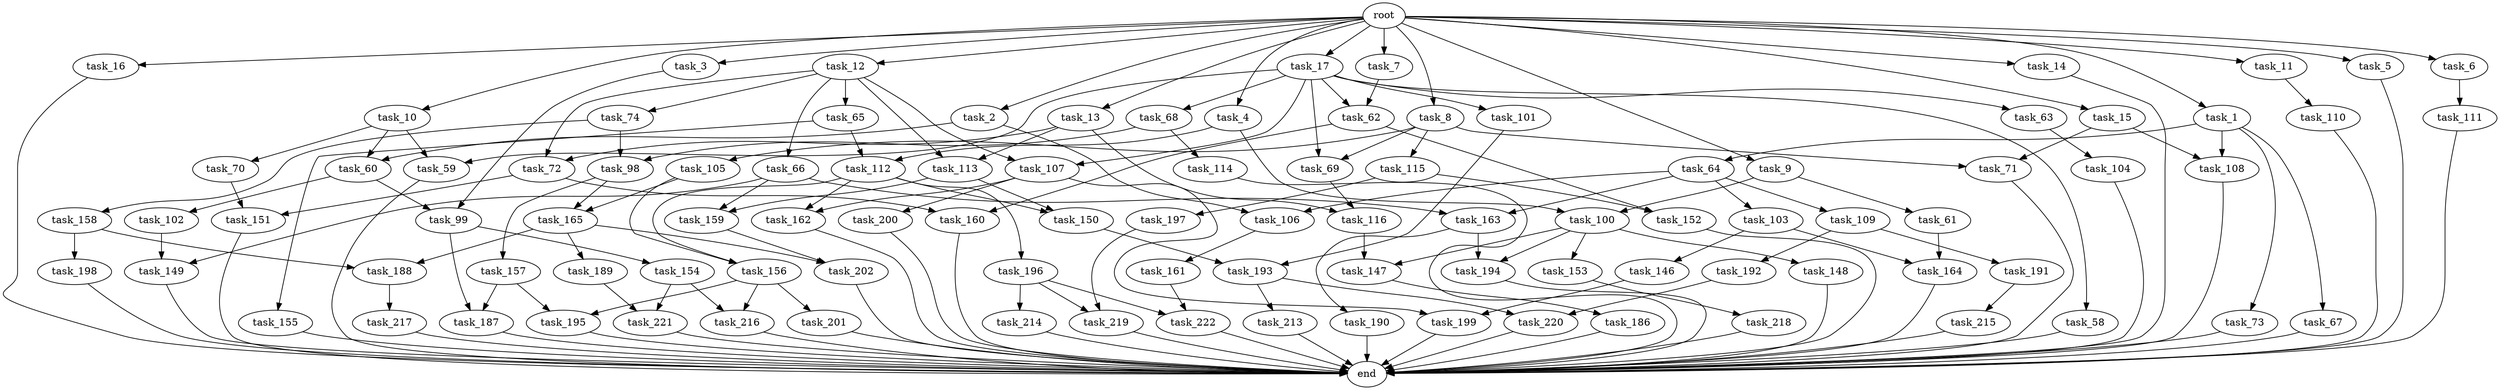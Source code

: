 digraph G {
  task_149 [size="1717986918.400000"];
  task_98 [size="970662608.896000"];
  task_192 [size="34359738.368000"];
  task_16 [size="1.024000"];
  task_115 [size="137438953.472000"];
  task_158 [size="549755813.888000"];
  task_12 [size="1.024000"];
  task_190 [size="214748364.800000"];
  task_150 [size="970662608.896000"];
  task_114 [size="420906795.008000"];
  task_102 [size="77309411.328000"];
  task_11 [size="1.024000"];
  task_113 [size="627065225.216000"];
  task_68 [size="420906795.008000"];
  task_101 [size="420906795.008000"];
  task_58 [size="420906795.008000"];
  task_104 [size="214748364.800000"];
  task_162 [size="730144440.320000"];
  task_151 [size="343597383.680000"];
  task_62 [size="730144440.320000"];
  task_219 [size="841813590.016000"];
  task_8 [size="1.024000"];
  task_1 [size="1.024000"];
  task_2 [size="1.024000"];
  task_156 [size="635655159.808000"];
  task_218 [size="34359738.368000"];
  task_6 [size="1.024000"];
  task_147 [size="1168231104.512000"];
  task_72 [size="627065225.216000"];
  task_200 [size="309237645.312000"];
  task_63 [size="420906795.008000"];
  task_217 [size="309237645.312000"];
  task_14 [size="1.024000"];
  root [size="0.000000"];
  task_202 [size="687194767.360000"];
  task_216 [size="1168231104.512000"];
  task_99 [size="773094113.280000"];
  task_7 [size="1.024000"];
  task_74 [size="77309411.328000"];
  task_148 [size="309237645.312000"];
  task_159 [size="1408749273.088000"];
  task_220 [size="1168231104.512000"];
  task_152 [size="996432412.672000"];
  task_106 [size="446676598.784000"];
  task_157 [size="858993459.200000"];
  task_198 [size="309237645.312000"];
  task_214 [size="420906795.008000"];
  task_215 [size="420906795.008000"];
  task_155 [size="214748364.800000"];
  task_195 [size="996432412.672000"];
  task_108 [size="1005022347.264000"];
  task_110 [size="858993459.200000"];
  task_66 [size="77309411.328000"];
  task_4 [size="1.024000"];
  task_103 [size="309237645.312000"];
  task_191 [size="34359738.368000"];
  task_112 [size="635655159.808000"];
  task_199 [size="386547056.640000"];
  task_65 [size="77309411.328000"];
  task_69 [size="558345748.480000"];
  task_73 [size="309237645.312000"];
  task_59 [size="635655159.808000"];
  task_188 [size="446676598.784000"];
  task_61 [size="34359738.368000"];
  task_107 [size="498216206.336000"];
  task_154 [size="137438953.472000"];
  task_10 [size="1.024000"];
  task_213 [size="309237645.312000"];
  task_13 [size="1.024000"];
  task_163 [size="1168231104.512000"];
  task_186 [size="695784701.952000"];
  task_187 [size="274877906.944000"];
  task_153 [size="309237645.312000"];
  task_64 [size="309237645.312000"];
  task_15 [size="1.024000"];
  end [size="0.000000"];
  task_164 [size="171798691.840000"];
  task_196 [size="420906795.008000"];
  task_70 [size="214748364.800000"];
  task_160 [size="893353197.568000"];
  task_193 [size="627065225.216000"];
  task_3 [size="1.024000"];
  task_71 [size="833223655.424000"];
  task_197 [size="137438953.472000"];
  task_105 [size="137438953.472000"];
  task_201 [size="858993459.200000"];
  task_194 [size="523986010.112000"];
  task_109 [size="309237645.312000"];
  task_60 [size="352187318.272000"];
  task_9 [size="1.024000"];
  task_5 [size="1.024000"];
  task_67 [size="309237645.312000"];
  task_161 [size="137438953.472000"];
  task_100 [size="455266533.376000"];
  task_146 [size="34359738.368000"];
  task_17 [size="1.024000"];
  task_165 [size="1073741824.000000"];
  task_189 [size="137438953.472000"];
  task_116 [size="764504178.688000"];
  task_111 [size="420906795.008000"];
  task_222 [size="841813590.016000"];
  task_221 [size="730144440.320000"];

  task_149 -> end [size="1.000000"];
  task_98 -> task_157 [size="838860800.000000"];
  task_98 -> task_165 [size="838860800.000000"];
  task_192 -> task_220 [size="838860800.000000"];
  task_16 -> end [size="1.000000"];
  task_115 -> task_152 [size="134217728.000000"];
  task_115 -> task_197 [size="134217728.000000"];
  task_158 -> task_188 [size="301989888.000000"];
  task_158 -> task_198 [size="301989888.000000"];
  task_12 -> task_74 [size="75497472.000000"];
  task_12 -> task_65 [size="75497472.000000"];
  task_12 -> task_113 [size="75497472.000000"];
  task_12 -> task_66 [size="75497472.000000"];
  task_12 -> task_72 [size="75497472.000000"];
  task_12 -> task_107 [size="75497472.000000"];
  task_190 -> end [size="1.000000"];
  task_150 -> task_193 [size="536870912.000000"];
  task_114 -> end [size="1.000000"];
  task_102 -> task_149 [size="838860800.000000"];
  task_11 -> task_110 [size="838860800.000000"];
  task_113 -> task_150 [size="536870912.000000"];
  task_113 -> task_159 [size="536870912.000000"];
  task_68 -> task_114 [size="411041792.000000"];
  task_68 -> task_98 [size="411041792.000000"];
  task_101 -> task_193 [size="75497472.000000"];
  task_58 -> end [size="1.000000"];
  task_104 -> end [size="1.000000"];
  task_162 -> end [size="1.000000"];
  task_151 -> end [size="1.000000"];
  task_62 -> task_160 [size="838860800.000000"];
  task_62 -> task_152 [size="838860800.000000"];
  task_219 -> end [size="1.000000"];
  task_8 -> task_71 [size="134217728.000000"];
  task_8 -> task_105 [size="134217728.000000"];
  task_8 -> task_115 [size="134217728.000000"];
  task_8 -> task_69 [size="134217728.000000"];
  task_1 -> task_108 [size="301989888.000000"];
  task_1 -> task_64 [size="301989888.000000"];
  task_1 -> task_73 [size="301989888.000000"];
  task_1 -> task_67 [size="301989888.000000"];
  task_2 -> task_60 [size="134217728.000000"];
  task_2 -> task_106 [size="134217728.000000"];
  task_156 -> task_216 [size="838860800.000000"];
  task_156 -> task_195 [size="838860800.000000"];
  task_156 -> task_201 [size="838860800.000000"];
  task_218 -> end [size="1.000000"];
  task_6 -> task_111 [size="411041792.000000"];
  task_147 -> task_186 [size="679477248.000000"];
  task_72 -> task_160 [size="33554432.000000"];
  task_72 -> task_151 [size="33554432.000000"];
  task_200 -> end [size="1.000000"];
  task_63 -> task_104 [size="209715200.000000"];
  task_217 -> end [size="1.000000"];
  task_14 -> end [size="1.000000"];
  root -> task_2 [size="1.000000"];
  root -> task_7 [size="1.000000"];
  root -> task_5 [size="1.000000"];
  root -> task_11 [size="1.000000"];
  root -> task_10 [size="1.000000"];
  root -> task_16 [size="1.000000"];
  root -> task_4 [size="1.000000"];
  root -> task_17 [size="1.000000"];
  root -> task_3 [size="1.000000"];
  root -> task_13 [size="1.000000"];
  root -> task_9 [size="1.000000"];
  root -> task_6 [size="1.000000"];
  root -> task_14 [size="1.000000"];
  root -> task_8 [size="1.000000"];
  root -> task_12 [size="1.000000"];
  root -> task_15 [size="1.000000"];
  root -> task_1 [size="1.000000"];
  task_202 -> end [size="1.000000"];
  task_216 -> end [size="1.000000"];
  task_99 -> task_187 [size="134217728.000000"];
  task_99 -> task_154 [size="134217728.000000"];
  task_7 -> task_62 [size="301989888.000000"];
  task_74 -> task_98 [size="536870912.000000"];
  task_74 -> task_158 [size="536870912.000000"];
  task_148 -> end [size="1.000000"];
  task_159 -> task_202 [size="536870912.000000"];
  task_220 -> end [size="1.000000"];
  task_152 -> end [size="1.000000"];
  task_106 -> task_161 [size="134217728.000000"];
  task_157 -> task_187 [size="134217728.000000"];
  task_157 -> task_195 [size="134217728.000000"];
  task_198 -> end [size="1.000000"];
  task_214 -> end [size="1.000000"];
  task_215 -> end [size="1.000000"];
  task_155 -> end [size="1.000000"];
  task_195 -> end [size="1.000000"];
  task_108 -> end [size="1.000000"];
  task_110 -> end [size="1.000000"];
  task_66 -> task_159 [size="838860800.000000"];
  task_66 -> task_149 [size="838860800.000000"];
  task_66 -> task_163 [size="838860800.000000"];
  task_4 -> task_100 [size="411041792.000000"];
  task_4 -> task_112 [size="411041792.000000"];
  task_103 -> task_164 [size="33554432.000000"];
  task_103 -> task_146 [size="33554432.000000"];
  task_191 -> task_215 [size="411041792.000000"];
  task_112 -> task_150 [size="411041792.000000"];
  task_112 -> task_156 [size="411041792.000000"];
  task_112 -> task_162 [size="411041792.000000"];
  task_112 -> task_196 [size="411041792.000000"];
  task_199 -> end [size="1.000000"];
  task_65 -> task_155 [size="209715200.000000"];
  task_65 -> task_112 [size="209715200.000000"];
  task_69 -> task_116 [size="209715200.000000"];
  task_73 -> end [size="1.000000"];
  task_59 -> end [size="1.000000"];
  task_188 -> task_217 [size="301989888.000000"];
  task_61 -> task_164 [size="134217728.000000"];
  task_107 -> task_162 [size="301989888.000000"];
  task_107 -> task_200 [size="301989888.000000"];
  task_107 -> task_199 [size="301989888.000000"];
  task_154 -> task_216 [size="301989888.000000"];
  task_154 -> task_221 [size="301989888.000000"];
  task_10 -> task_70 [size="209715200.000000"];
  task_10 -> task_59 [size="209715200.000000"];
  task_10 -> task_60 [size="209715200.000000"];
  task_213 -> end [size="1.000000"];
  task_13 -> task_113 [size="536870912.000000"];
  task_13 -> task_116 [size="536870912.000000"];
  task_13 -> task_72 [size="536870912.000000"];
  task_163 -> task_194 [size="209715200.000000"];
  task_163 -> task_190 [size="209715200.000000"];
  task_186 -> end [size="1.000000"];
  task_187 -> end [size="1.000000"];
  task_153 -> task_218 [size="33554432.000000"];
  task_64 -> task_163 [size="301989888.000000"];
  task_64 -> task_103 [size="301989888.000000"];
  task_64 -> task_106 [size="301989888.000000"];
  task_64 -> task_109 [size="301989888.000000"];
  task_15 -> task_71 [size="679477248.000000"];
  task_15 -> task_108 [size="679477248.000000"];
  task_164 -> end [size="1.000000"];
  task_196 -> task_214 [size="411041792.000000"];
  task_196 -> task_219 [size="411041792.000000"];
  task_196 -> task_222 [size="411041792.000000"];
  task_70 -> task_151 [size="301989888.000000"];
  task_160 -> end [size="1.000000"];
  task_193 -> task_220 [size="301989888.000000"];
  task_193 -> task_213 [size="301989888.000000"];
  task_3 -> task_99 [size="679477248.000000"];
  task_71 -> end [size="1.000000"];
  task_197 -> task_219 [size="411041792.000000"];
  task_105 -> task_156 [size="209715200.000000"];
  task_105 -> task_165 [size="209715200.000000"];
  task_201 -> end [size="1.000000"];
  task_194 -> end [size="1.000000"];
  task_109 -> task_191 [size="33554432.000000"];
  task_109 -> task_192 [size="33554432.000000"];
  task_60 -> task_102 [size="75497472.000000"];
  task_60 -> task_99 [size="75497472.000000"];
  task_9 -> task_61 [size="33554432.000000"];
  task_9 -> task_100 [size="33554432.000000"];
  task_5 -> end [size="1.000000"];
  task_67 -> end [size="1.000000"];
  task_161 -> task_222 [size="411041792.000000"];
  task_100 -> task_153 [size="301989888.000000"];
  task_100 -> task_148 [size="301989888.000000"];
  task_100 -> task_147 [size="301989888.000000"];
  task_100 -> task_194 [size="301989888.000000"];
  task_146 -> task_199 [size="75497472.000000"];
  task_17 -> task_59 [size="411041792.000000"];
  task_17 -> task_69 [size="411041792.000000"];
  task_17 -> task_68 [size="411041792.000000"];
  task_17 -> task_62 [size="411041792.000000"];
  task_17 -> task_101 [size="411041792.000000"];
  task_17 -> task_58 [size="411041792.000000"];
  task_17 -> task_63 [size="411041792.000000"];
  task_17 -> task_107 [size="411041792.000000"];
  task_165 -> task_202 [size="134217728.000000"];
  task_165 -> task_189 [size="134217728.000000"];
  task_165 -> task_188 [size="134217728.000000"];
  task_189 -> task_221 [size="411041792.000000"];
  task_116 -> task_147 [size="838860800.000000"];
  task_111 -> end [size="1.000000"];
  task_222 -> end [size="1.000000"];
  task_221 -> end [size="1.000000"];
}
